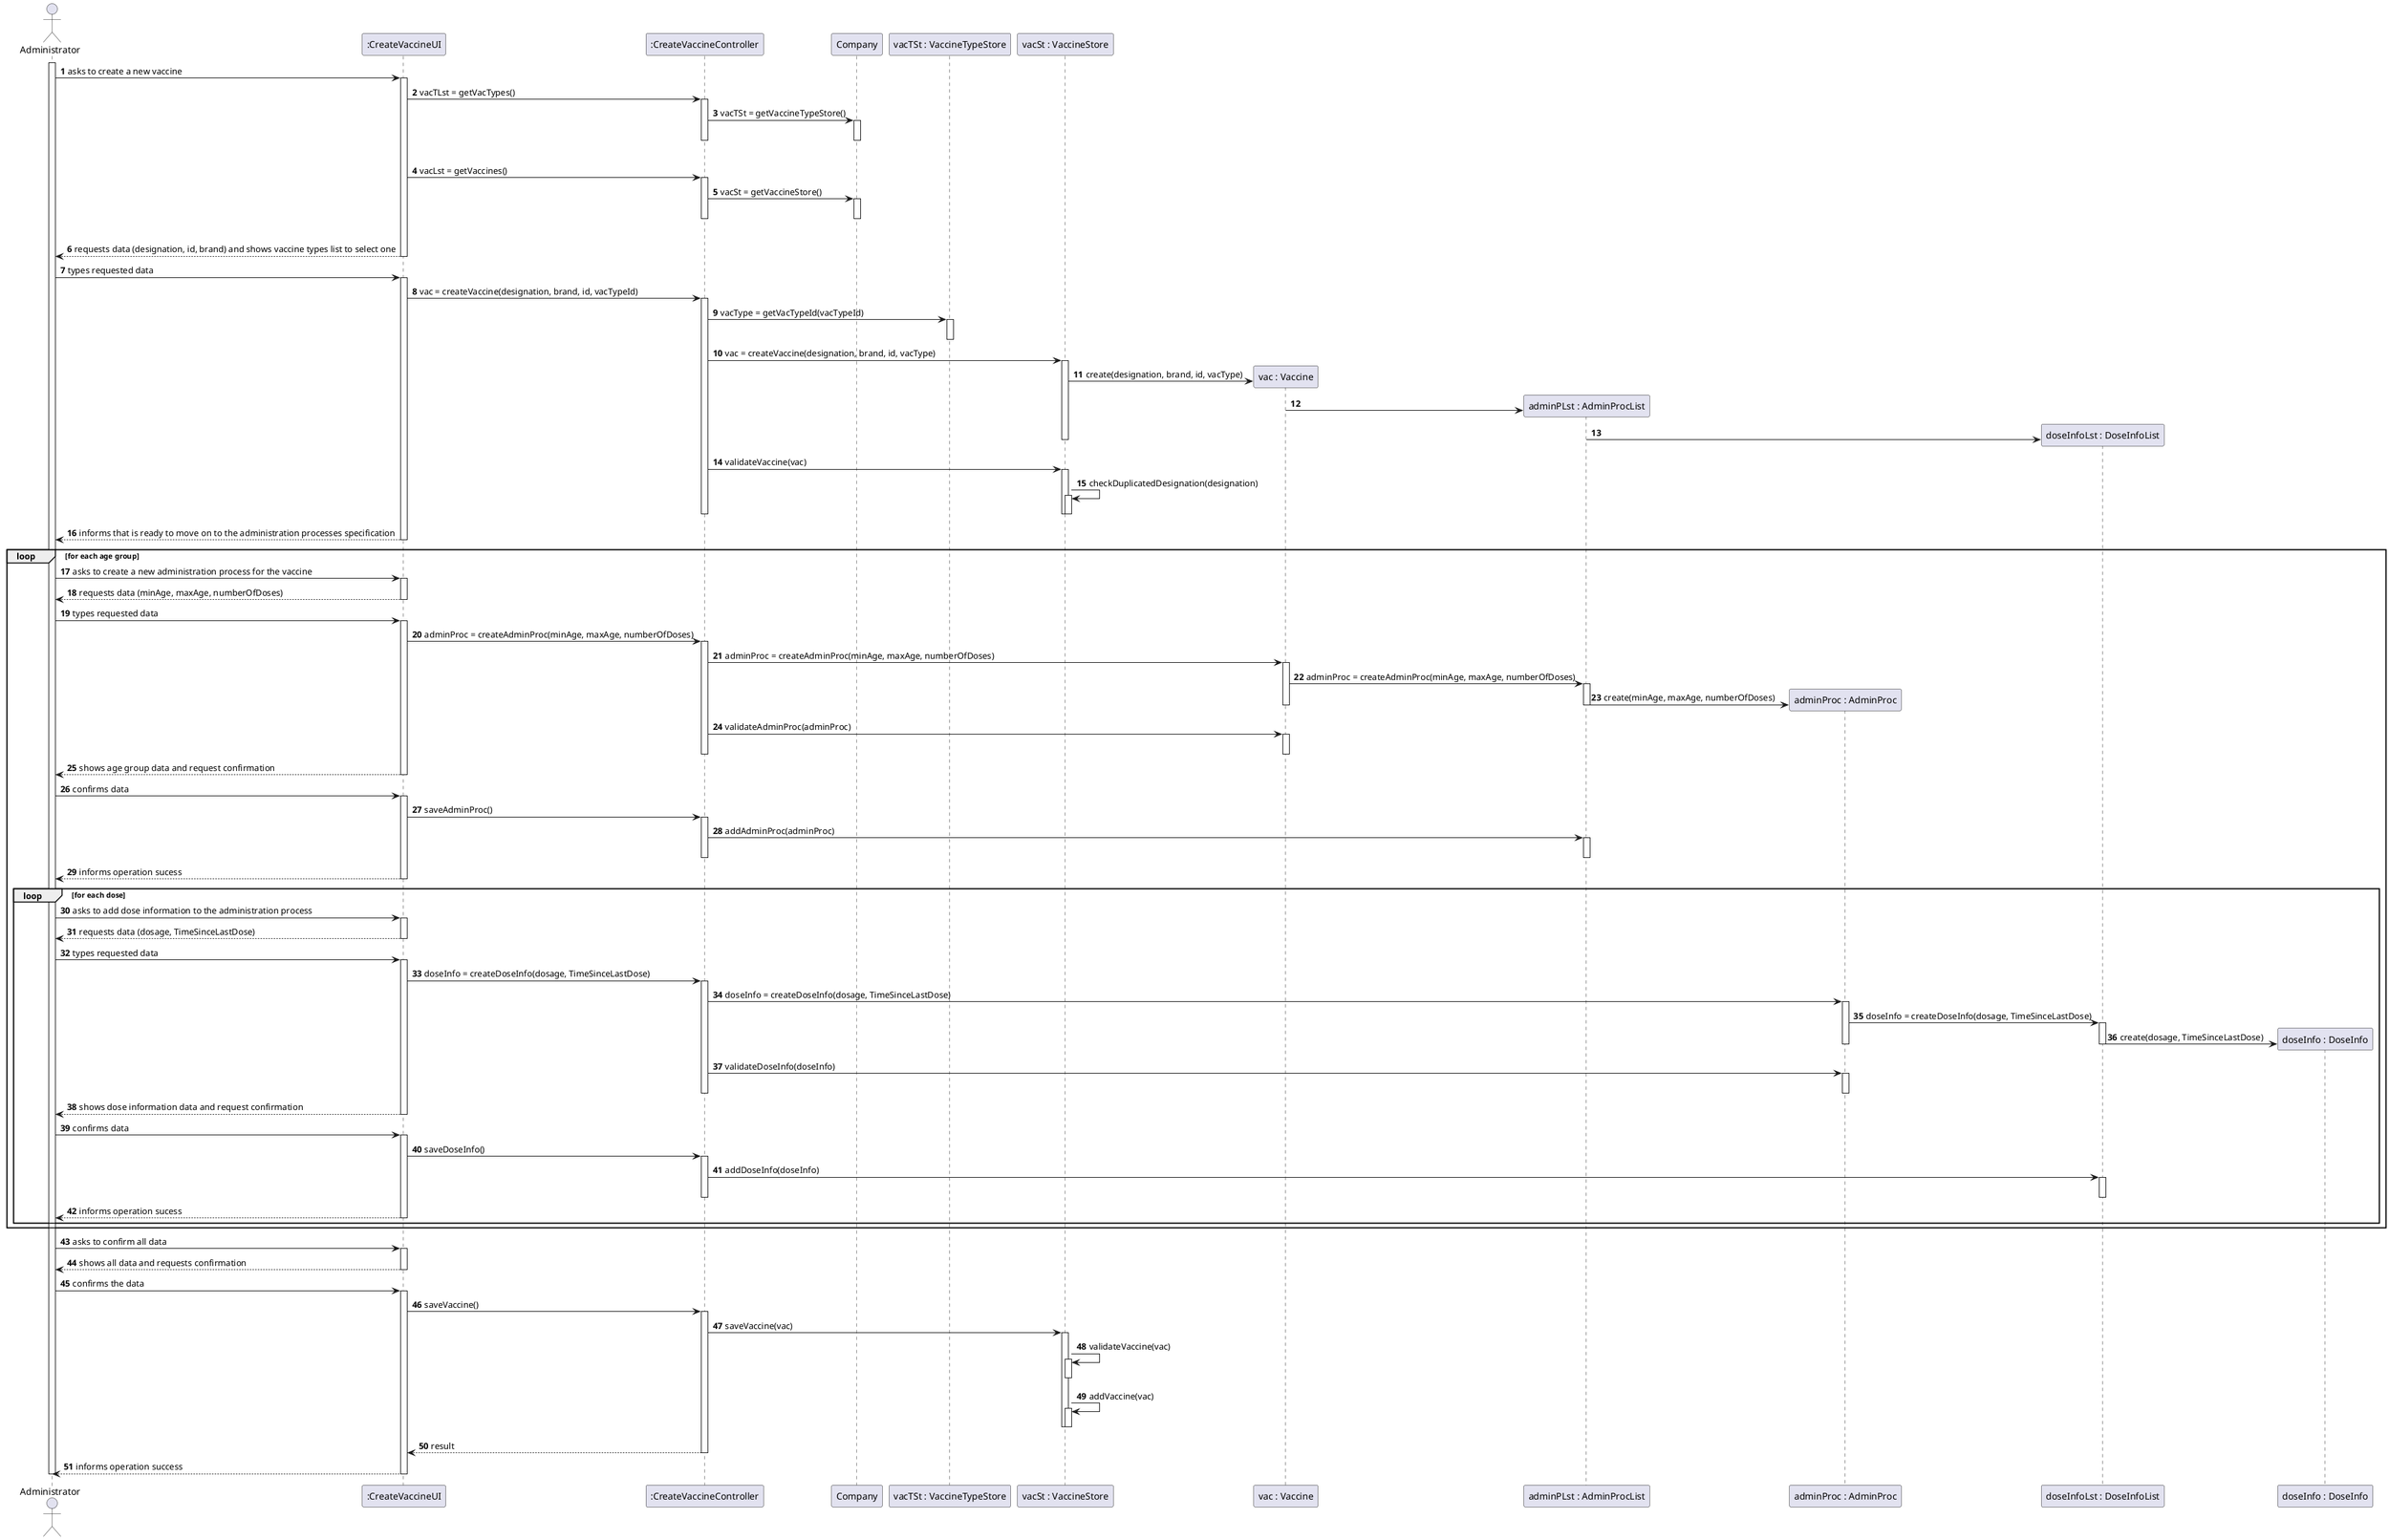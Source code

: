 @startuml
autonumber
'hide footbox
actor "Administrator" as ADM

participant ":CreateVaccineUI" as UI
participant ":CreateVaccineController" as CTRL
participant "Company" as COMP
participant "vacTSt : VaccineTypeStore" as VACT_ST
participant "vacSt : VaccineStore" as VAC_ST
participant "vac : Vaccine" as VAC
participant "adminPLst : AdminProcList" as AP_LST
participant "adminProc : AdminProc" as AP
participant "doseInfoLst : DoseInfoList" as DI_LST
participant "doseInfo : DoseInfo" as DI

activate ADM

ADM -> UI : asks to create a new vaccine
activate UI
    UI -> CTRL : vacTLst = getVacTypes()
    activate CTRL
        CTRL -> COMP : vacTSt = getVaccineTypeStore()
        activate COMP 
        |||
        deactivate COMP
    deactivate CTRL
    UI -> CTRL : vacLst = getVaccines()
    activate CTRL
        CTRL -> COMP : vacSt = getVaccineStore()
        activate COMP 
        |||
        deactivate COMP
    deactivate CTRL
UI --> ADM :  requests data (designation, id, brand) and shows vaccine types list to select one
deactivate UI

ADM -> UI : types requested data
activate UI
    UI -> CTRL : vac = createVaccine(designation, brand, id, vacTypeId)
    activate CTRL

        CTRL -> VACT_ST : vacType = getVacTypeId(vacTypeId)
        activate VACT_ST 
        deactivate VACT_ST
        CTRL -> VAC_ST : vac = createVaccine(designation, brand, id, vacType)
        activate VAC_ST 
            VAC_ST -> VAC ** : create(designation, brand, id, vacType)
            VAC -> AP_LST ** 
            AP_LST -> DI_LST **
        deactivate VAC_ST

        CTRL -> VAC_ST : validateVaccine(vac)
        activate VAC_ST 
            VAC_ST -> VAC_ST : checkDuplicatedDesignation(designation)
            activate VAC_ST 
            deactivate VAC_ST
        deactivate VAC_ST

    deactivate CTRL
UI --> ADM : informs that is ready to move on to the administration processes specification
deactivate UI


loop for each age group

    ADM -> UI : asks to create a new administration process for the vaccine
    activate UI
    UI --> ADM : requests data (minAge, maxAge, numberOfDoses)
    deactivate UI

    ADM -> UI : types requested data
    activate UI
        UI -> CTRL : adminProc = createAdminProc(minAge, maxAge, numberOfDoses)
        activate CTRL
            CTRL -> VAC : adminProc = createAdminProc(minAge, maxAge, numberOfDoses)
            activate VAC
                VAC -> AP_LST : adminProc = createAdminProc(minAge, maxAge, numberOfDoses)
                activate AP_LST
                AP_LST -> AP ** : create(minAge, maxAge, numberOfDoses)

            deactivate AP_LST
            deactivate VAC
            CTRL -> VAC : validateAdminProc(adminProc)
            activate VAC
            deactivate VAC

        deactivate CTRL
    UI --> ADM : shows age group data and request confirmation
    deactivate UI
    ADM -> UI : confirms data
    activate UI
    UI -> CTRL : saveAdminProc()
    activate CTRL
        CTRL -> AP_LST : addAdminProc(adminProc)
        activate AP_LST
        deactivate AP_LST
    deactivate CTRL
    UI --> ADM :  informs operation sucess
    deactivate UI

    loop for each dose

        ADM -> UI : asks to add dose information to the administration process
        activate UI
        UI --> ADM : requests data (dosage, TimeSinceLastDose)
        deactivate UI
        ADM -> UI : types requested data
        activate UI
            UI -> CTRL : doseInfo = createDoseInfo(dosage, TimeSinceLastDose)
                activate CTRL
                CTRL -> AP : doseInfo = createDoseInfo(dosage, TimeSinceLastDose)
                activate AP
                AP -> DI_LST : doseInfo = createDoseInfo(dosage, TimeSinceLastDose)
                activate DI_LST
                    DI_LST -> DI ** : create(dosage, TimeSinceLastDose)
                deactivate DI_LST
                deactivate AP
                CTRL -> AP : validateDoseInfo(doseInfo)
                activate AP 
                deactivate AP

                deactivate CTRL
         UI --> ADM : shows dose information data and request confirmation
        deactivate UI
        ADM -> UI : confirms data
        activate UI
        UI -> CTRL : saveDoseInfo()
        activate CTRL
        CTRL -> DI_LST : addDoseInfo(doseInfo)
        activate DI_LST
        deactivate DI_LST
        deactivate CTRL
        UI --> ADM :  informs operation sucess
        deactivate UI
    end
end
ADM -> UI : asks to confirm all data
activate UI
UI --> ADM : shows all data and requests confirmation
deactivate UI

ADM -> UI : confirms the data
activate UI
UI -> CTRL : saveVaccine()
    activate CTRL

        CTRL -> VAC_ST :  saveVaccine(vac)
        activate VAC_ST 
            VAC_ST -> VAC_ST : validateVaccine(vac)
            activate VAC_ST 
            deactivate VAC_ST
            VAC_ST -> VAC_ST : addVaccine(vac)
            activate VAC_ST 
            deactivate VAC_ST
        deactivate VAC_ST
        CTRL --> UI : result
    deactivate CTRL
UI --> ADM : informs operation success
deactivate UI

deactivate ADM

@enduml 